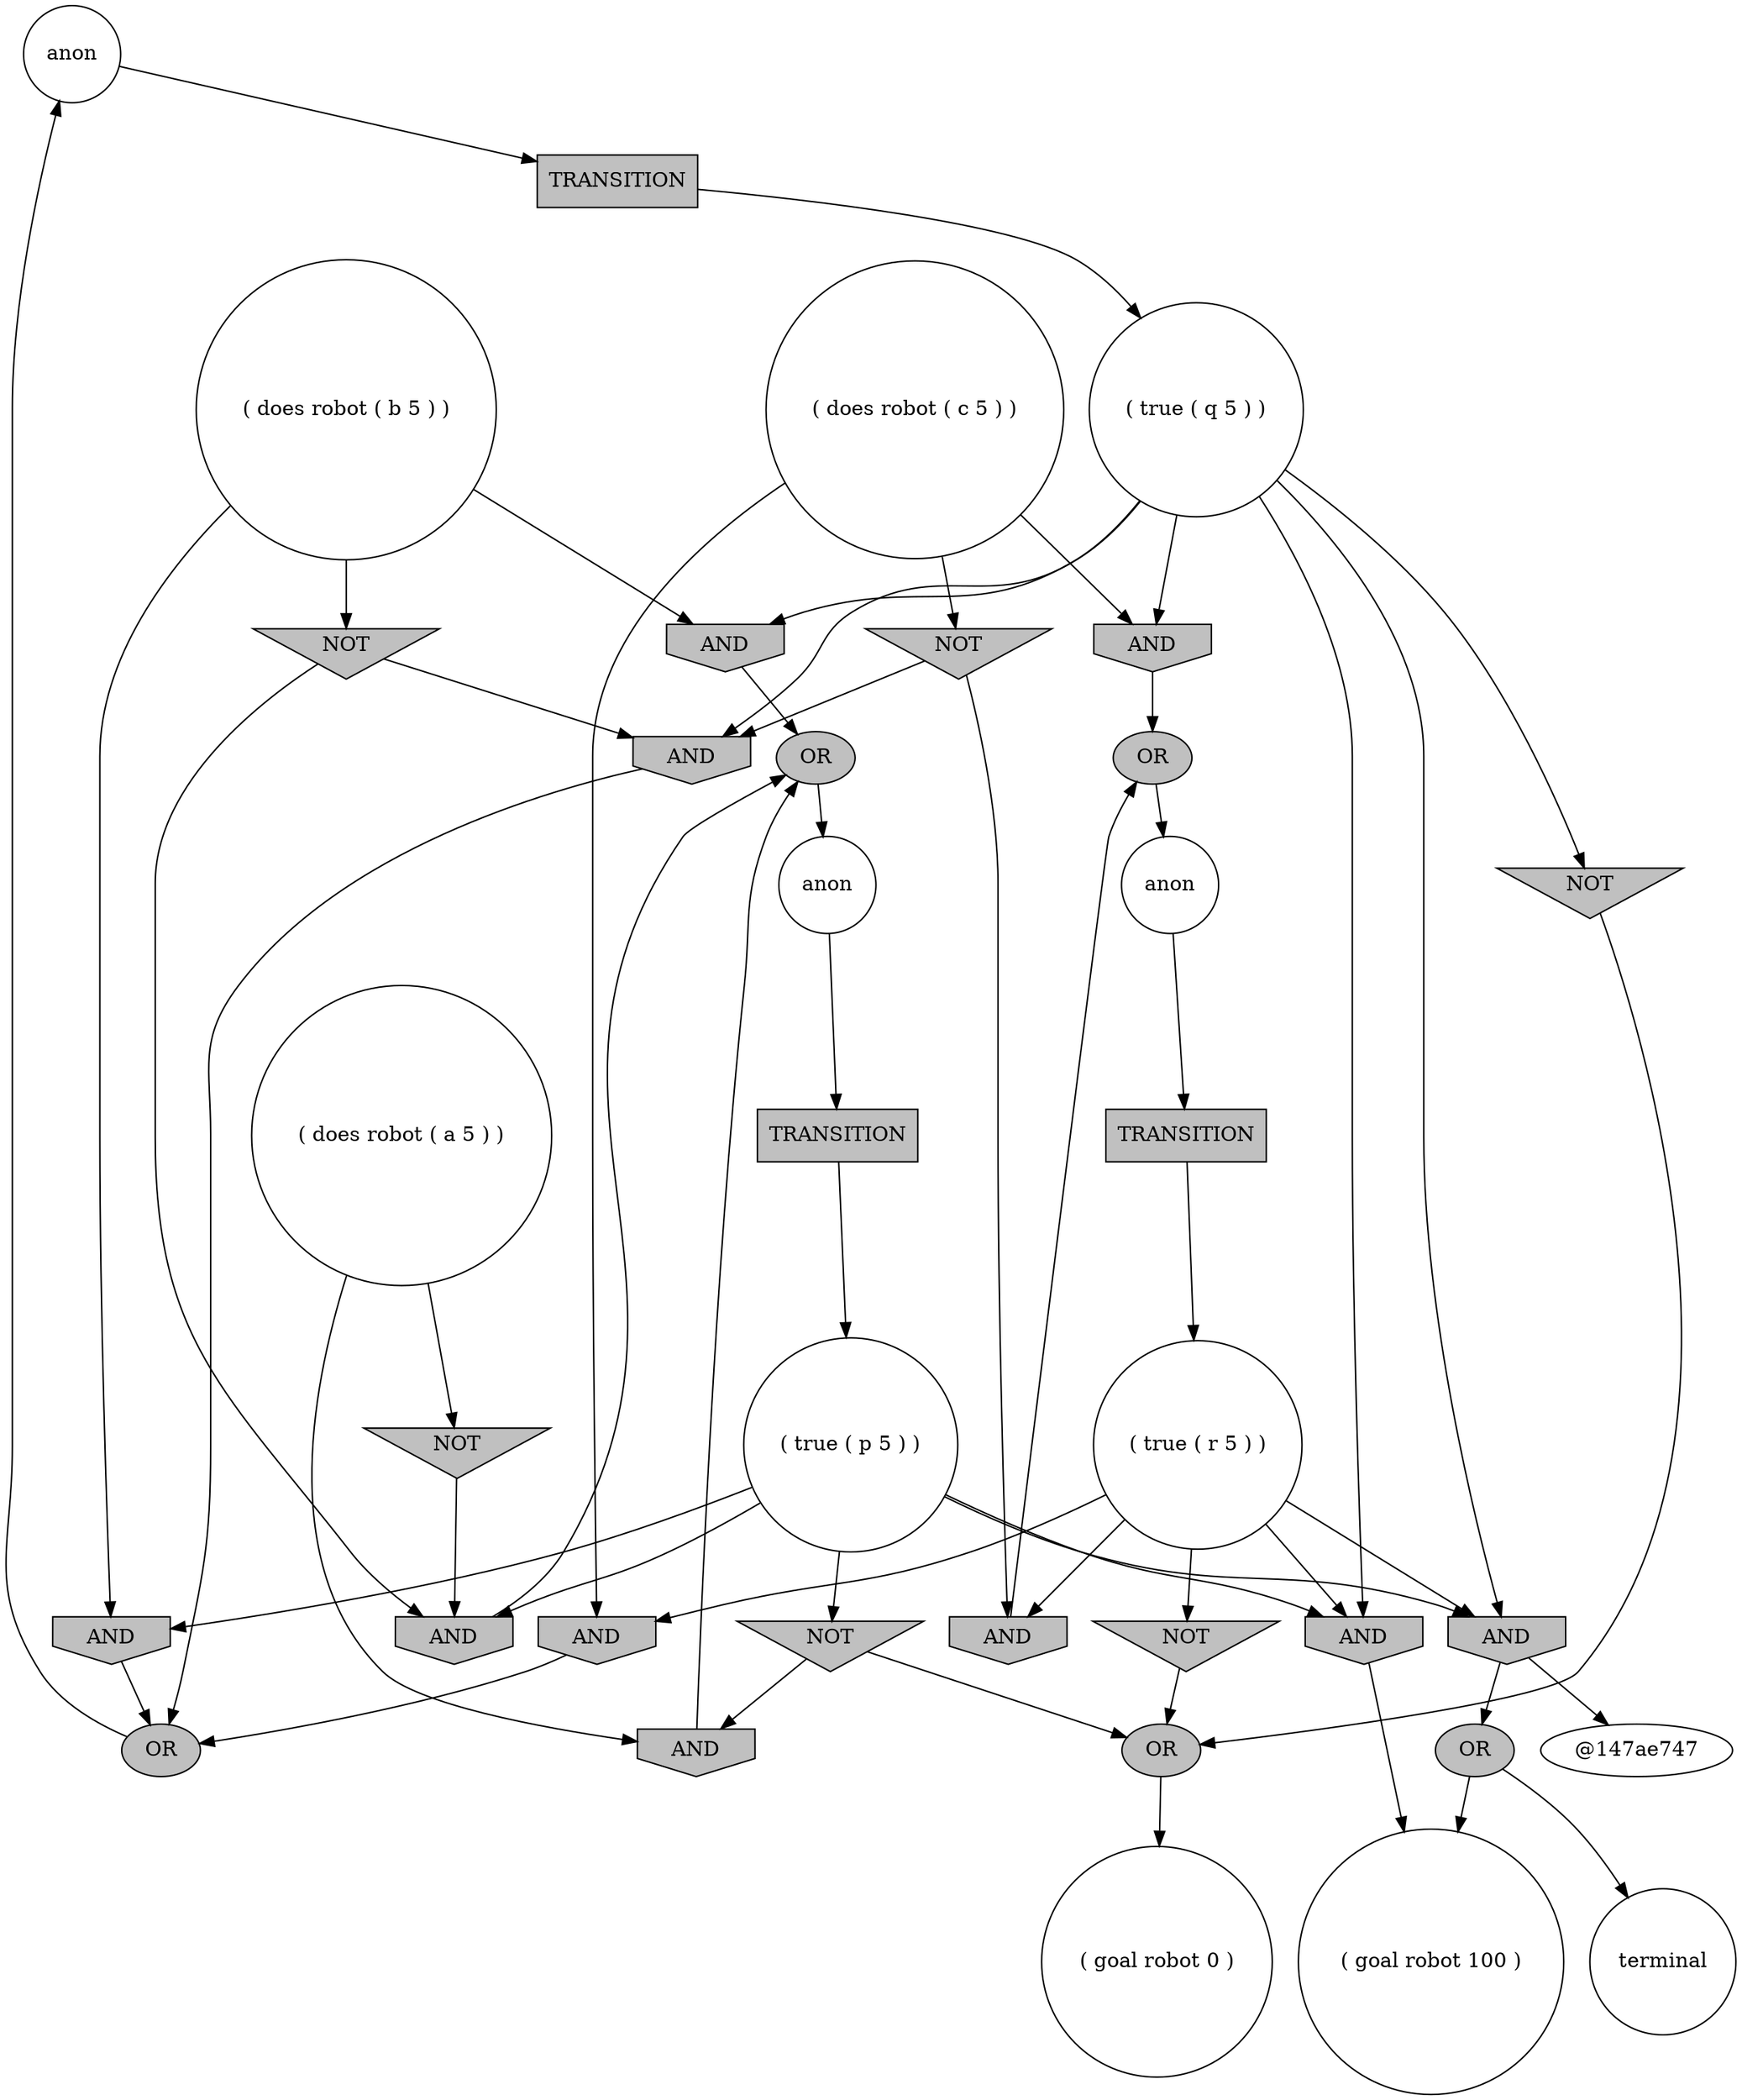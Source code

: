 digraph propNet
{
	"@117c50b9"[shape=circle, style= filled, fillcolor=white, label="anon"]; "@117c50b9"->"@3e93f13f"; 
	"@46013dd8"[shape=invhouse, style= filled, fillcolor=grey, label="AND"]; "@46013dd8"->"@3bc634b9"; 
	"@4f13f501"[shape=invtriangle, style= filled, fillcolor=grey, label="NOT"]; "@4f13f501"->"@69ba045"; 
	"@3f94a1f"[shape=circle, style= filled, fillcolor=white, label="( does robot ( b 5 ) )"]; "@3f94a1f"->"@2180e7a4"; "@3f94a1f"->"@63713b42"; "@3f94a1f"->"@3f70119f"; 
	"@205074de"[shape=invhouse, style= filled, fillcolor=grey, label="AND"]; "@205074de"->"@244e5056"; 
	"@51af7c57"[shape=circle, style= filled, fillcolor=white, label="anon"]; "@51af7c57"->"@12fa7181"; 
	"@3bc634b9"[shape=ellipse, style= filled, fillcolor=grey, label="OR"]; "@3bc634b9"->"@51af7c57"; 
	"@12fa7181"[shape=box, style= filled, fillcolor=grey, label="TRANSITION"]; "@12fa7181"->"@6ad21538"; 
	"@2c164804"[shape=circle, style= filled, fillcolor=white, label="( true ( q 5 ) )"]; "@2c164804"->"@76c7cadf"; "@2c164804"->"@46013dd8"; "@2c164804"->"@1d7aa55b"; "@2c164804"->"@3f70119f"; "@2c164804"->"@2ffecaeb"; "@2c164804"->"@19176e5f"; 
	"@72e8e8f9"[shape=invtriangle, style= filled, fillcolor=grey, label="NOT"]; "@72e8e8f9"->"@1740d415"; "@72e8e8f9"->"@19176e5f"; 
	"@53371566"[shape=circle, style= filled, fillcolor=white, label="( goal robot 0 )"]; 
	"@76c7cadf"[shape=invhouse, style= filled, fillcolor=grey, label="AND"]; "@76c7cadf"->"@4b5a142f"; "@76c7cadf"->"@147ae747"; 
	"@2180e7a4"[shape=invhouse, style= filled, fillcolor=grey, label="AND"]; "@2180e7a4"->"@244e5056"; 
	"@14b03ea"[shape=invhouse, style= filled, fillcolor=grey, label="AND"]; "@14b03ea"->"@5e1645b9"; 
	"@63713b42"[shape=invtriangle, style= filled, fillcolor=grey, label="NOT"]; "@63713b42"->"@1ee99d0f"; "@63713b42"->"@19176e5f"; 
	"@69ba045"[shape=ellipse, style= filled, fillcolor=grey, label="OR"]; "@69ba045"->"@53371566"; 
	"@73204425"[shape=circle, style= filled, fillcolor=white, label="terminal"]; 
	"@3e93f13f"[shape=box, style= filled, fillcolor=grey, label="TRANSITION"]; "@3e93f13f"->"@2c164804"; 
	"@4b5a142f"[shape=ellipse, style= filled, fillcolor=grey, label="OR"]; "@4b5a142f"->"@73204425"; "@4b5a142f"->"@2abbaa16"; 
	"@6ad21538"[shape=circle, style= filled, fillcolor=white, label="( true ( r 5 ) )"]; "@6ad21538"->"@76c7cadf"; "@6ad21538"->"@4f13f501"; "@6ad21538"->"@205074de"; "@6ad21538"->"@1740d415"; "@6ad21538"->"@2ffecaeb"; 
	"@63edf84f"[shape=circle, style= filled, fillcolor=white, label="( does robot ( a 5 ) )"]; "@63edf84f"->"@14b03ea"; "@63edf84f"->"@12b27c38"; 
	"@48423606"[shape=circle, style= filled, fillcolor=white, label="( does robot ( c 5 ) )"]; "@48423606"->"@46013dd8"; "@48423606"->"@205074de"; "@48423606"->"@72e8e8f9"; 
	"@2bd648e2"[shape=invtriangle, style= filled, fillcolor=grey, label="NOT"]; "@2bd648e2"->"@14b03ea"; "@2bd648e2"->"@69ba045"; 
	"@2ffecaeb"[shape=invhouse, style= filled, fillcolor=grey, label="AND"]; "@2ffecaeb"->"@2abbaa16"; 
	"@36d83365"[shape=circle, style= filled, fillcolor=white, label="( true ( p 5 ) )"]; "@36d83365"->"@76c7cadf"; "@36d83365"->"@2180e7a4"; "@36d83365"->"@2bd648e2"; "@36d83365"->"@2ffecaeb"; "@36d83365"->"@1ee99d0f"; 
	"@5e1645b9"[shape=ellipse, style= filled, fillcolor=grey, label="OR"]; "@5e1645b9"->"@83ba4f1"; 
	"@19176e5f"[shape=invhouse, style= filled, fillcolor=grey, label="AND"]; "@19176e5f"->"@244e5056"; 
	"@2abbaa16"[shape=circle, style= filled, fillcolor=white, label="( goal robot 100 )"]; 
	"@1d7aa55b"[shape=invtriangle, style= filled, fillcolor=grey, label="NOT"]; "@1d7aa55b"->"@69ba045"; 
	"@fd12614"[shape=box, style= filled, fillcolor=grey, label="TRANSITION"]; "@fd12614"->"@36d83365"; 
	"@3f70119f"[shape=invhouse, style= filled, fillcolor=grey, label="AND"]; "@3f70119f"->"@5e1645b9"; 
	"@244e5056"[shape=ellipse, style= filled, fillcolor=grey, label="OR"]; "@244e5056"->"@117c50b9"; 
	"@1740d415"[shape=invhouse, style= filled, fillcolor=grey, label="AND"]; "@1740d415"->"@3bc634b9"; 
	"@12b27c38"[shape=invtriangle, style= filled, fillcolor=grey, label="NOT"]; "@12b27c38"->"@1ee99d0f"; 
	"@1ee99d0f"[shape=invhouse, style= filled, fillcolor=grey, label="AND"]; "@1ee99d0f"->"@5e1645b9"; 
	"@83ba4f1"[shape=circle, style= filled, fillcolor=white, label="anon"]; "@83ba4f1"->"@fd12614"; 
}